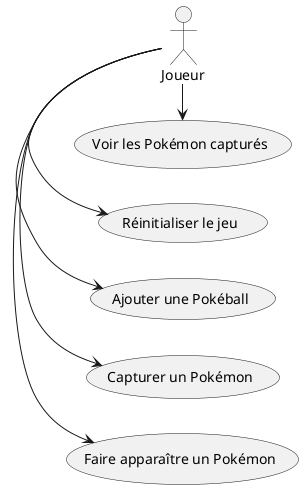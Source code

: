 @startuml usecase
left to right direction

actor "Joueur" as Joueur

usecase "Faire apparaître un Pokémon" as UC1
usecase "Capturer un Pokémon" as UC2
usecase "Ajouter une Pokéball" as UC3
usecase "Réinitialiser le jeu" as UC4
usecase "Voir les Pokémon capturés" as UC5

Joueur -> UC1
Joueur -> UC2
Joueur -> UC3
Joueur -> UC4
Joueur -> UC5
@enduml

